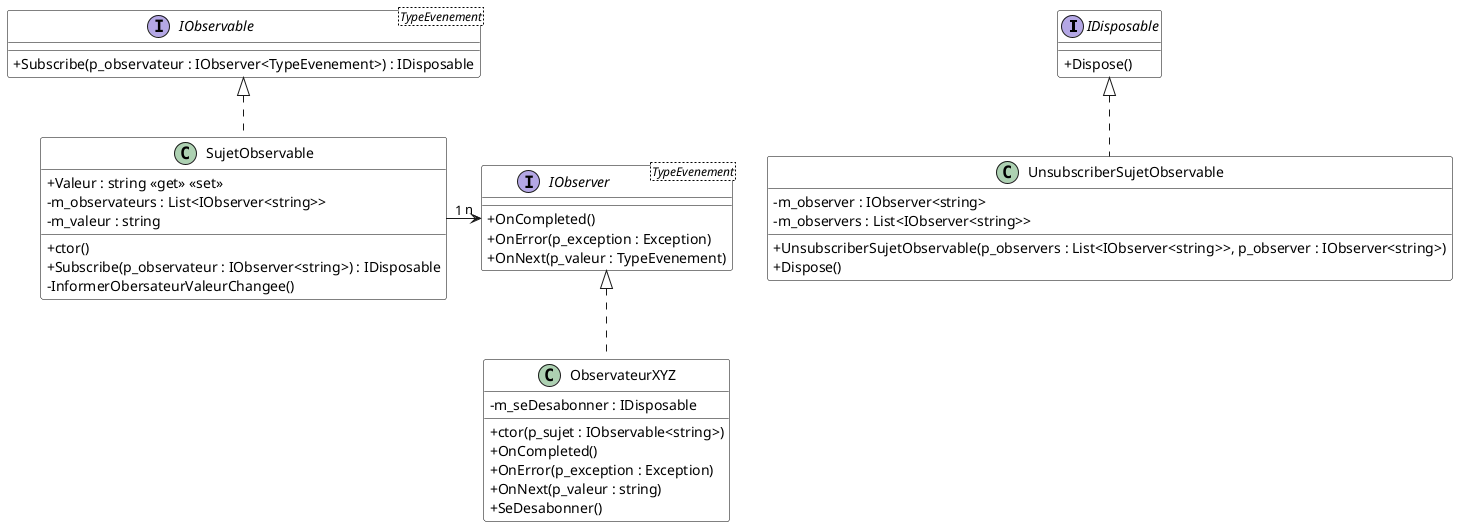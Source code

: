 @startuml DiagDTO

skinparam classAttributeIconSize 0
skinparam class {
    BackgroundColor White
    BorderColor #000
}

interface IDisposable {
    + Dispose()
}

interface IObservable<TypeEvenement> {
    + Subscribe(p_observateur : IObserver<TypeEvenement>) : IDisposable
}

interface IObserver<TypeEvenement> {
    + OnCompleted()
    + OnError(p_exception : Exception)
    + OnNext(p_valeur : TypeEvenement)
}

class SujetObservable {
    + Valeur : string <<get>> <<set>>
    - m_observateurs : List<IObserver<string>>
    - m_valeur : string
    + ctor()
    + Subscribe(p_observateur : IObserver<string>) : IDisposable
    - InformerObersateurValeurChangee()
}

class ObservateurXYZ {
    - m_seDesabonner : IDisposable
    + ctor(p_sujet : IObservable<string>)
    + OnCompleted()
    + OnError(p_exception : Exception)
    + OnNext(p_valeur : string)
    + SeDesabonner()
}

class UnsubscriberSujetObservable {
    - m_observer : IObserver<string>
    - m_observers : List<IObserver<string>>
    + UnsubscriberSujetObservable(p_observers : List<IObserver<string>>, p_observer : IObserver<string>)
    + Dispose()
}

SujetObservable "1" -right-> "n" IObserver
IObserver <|.. ObservateurXYZ
IDisposable <|.. UnsubscriberSujetObservable
IObservable <|.. SujetObservable


@enduml
